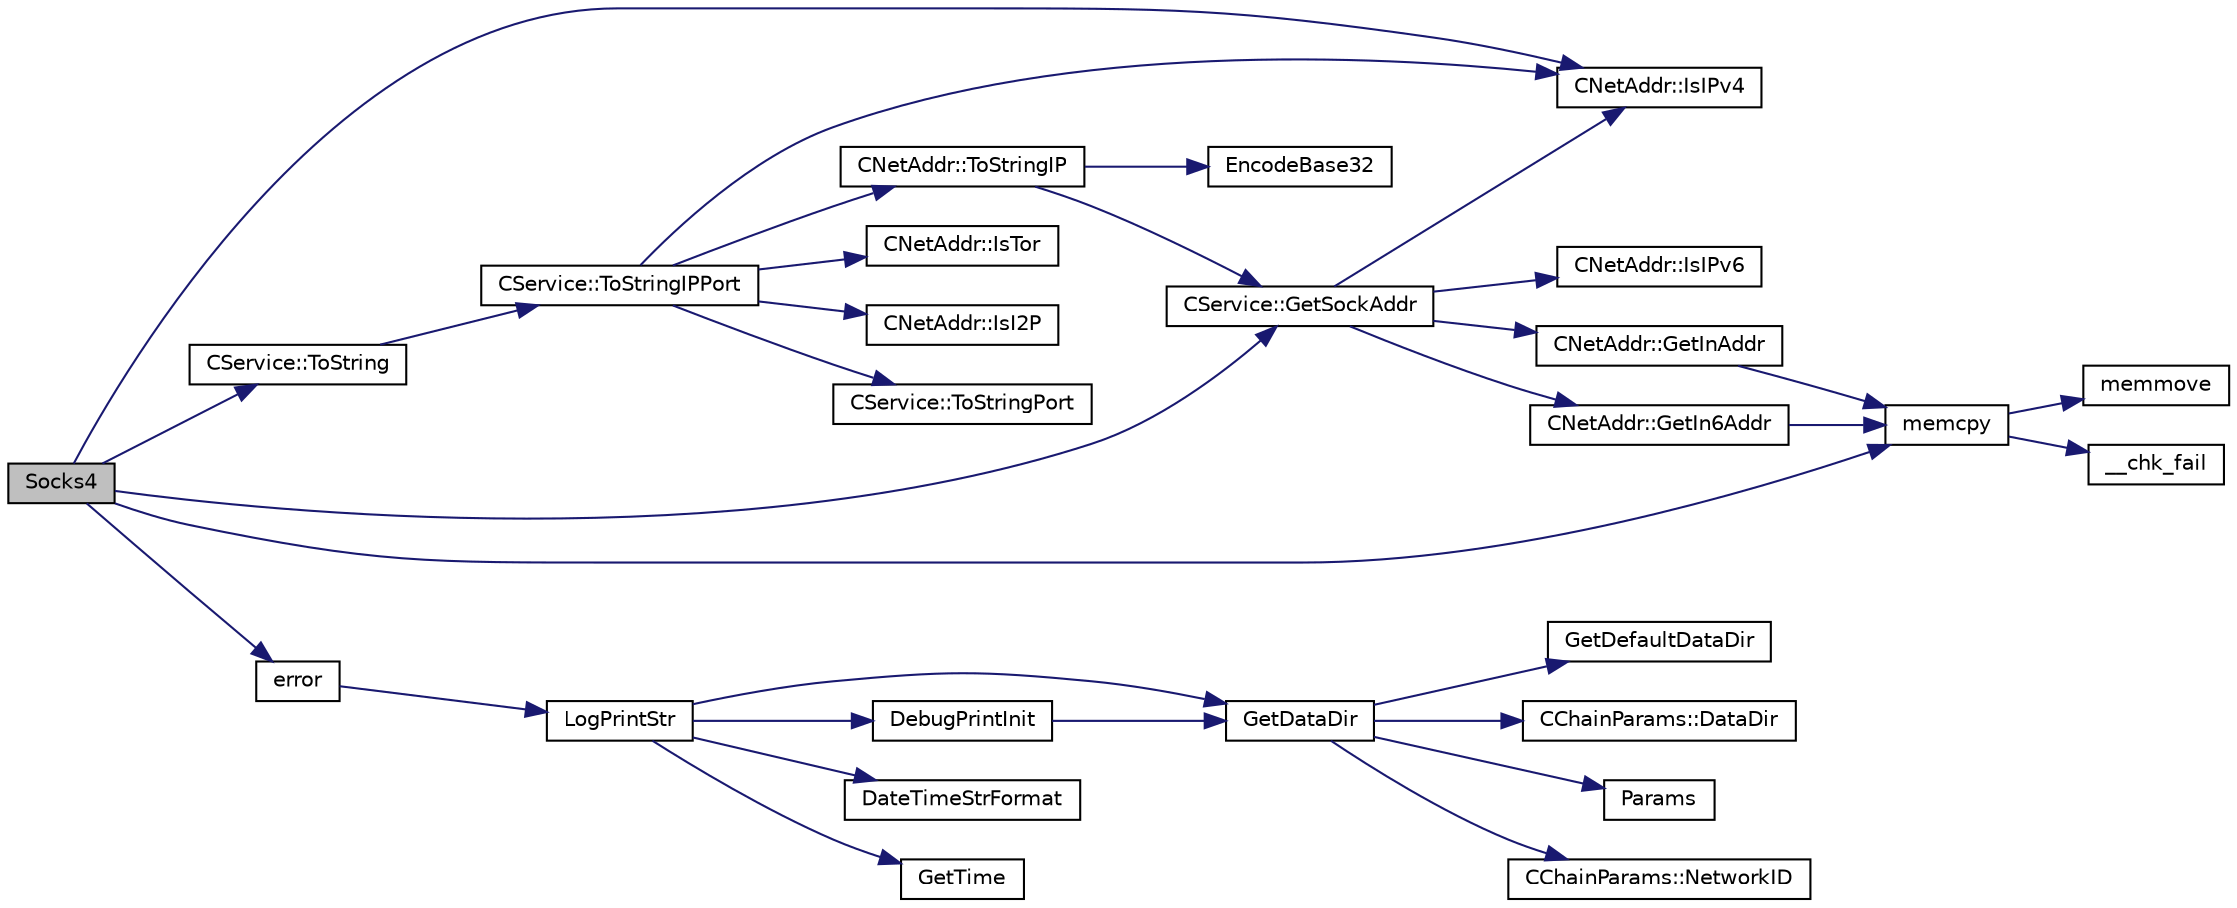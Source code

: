 digraph "Socks4"
{
  edge [fontname="Helvetica",fontsize="10",labelfontname="Helvetica",labelfontsize="10"];
  node [fontname="Helvetica",fontsize="10",shape=record];
  rankdir="LR";
  Node641 [label="Socks4",height=0.2,width=0.4,color="black", fillcolor="grey75", style="filled", fontcolor="black"];
  Node641 -> Node642 [color="midnightblue",fontsize="10",style="solid",fontname="Helvetica"];
  Node642 [label="CService::ToString",height=0.2,width=0.4,color="black", fillcolor="white", style="filled",URL="$d3/dcc/class_c_service.html#a225473158bc07c87a6a862160d73cfea"];
  Node642 -> Node643 [color="midnightblue",fontsize="10",style="solid",fontname="Helvetica"];
  Node643 [label="CService::ToStringIPPort",height=0.2,width=0.4,color="black", fillcolor="white", style="filled",URL="$d3/dcc/class_c_service.html#a224204c838b12eeb49ca7eabe6f75004"];
  Node643 -> Node644 [color="midnightblue",fontsize="10",style="solid",fontname="Helvetica"];
  Node644 [label="CNetAddr::IsIPv4",height=0.2,width=0.4,color="black", fillcolor="white", style="filled",URL="$d3/dc3/class_c_net_addr.html#a7021b79e9a33c342b68db09dbb6c2293"];
  Node643 -> Node645 [color="midnightblue",fontsize="10",style="solid",fontname="Helvetica"];
  Node645 [label="CNetAddr::IsTor",height=0.2,width=0.4,color="black", fillcolor="white", style="filled",URL="$d3/dc3/class_c_net_addr.html#a4db37b4997ff3b8c57959f2aa915a9a3"];
  Node643 -> Node646 [color="midnightblue",fontsize="10",style="solid",fontname="Helvetica"];
  Node646 [label="CNetAddr::IsI2P",height=0.2,width=0.4,color="black", fillcolor="white", style="filled",URL="$d3/dc3/class_c_net_addr.html#afc07b09ccfd8406c5aa30ce009727eab"];
  Node643 -> Node647 [color="midnightblue",fontsize="10",style="solid",fontname="Helvetica"];
  Node647 [label="CNetAddr::ToStringIP",height=0.2,width=0.4,color="black", fillcolor="white", style="filled",URL="$d3/dc3/class_c_net_addr.html#a0c8d9b5ed3824546ff4dccca3b28b073"];
  Node647 -> Node648 [color="midnightblue",fontsize="10",style="solid",fontname="Helvetica"];
  Node648 [label="EncodeBase32",height=0.2,width=0.4,color="black", fillcolor="white", style="filled",URL="$df/d2d/util_8cpp.html#a71aa75e646de8a10971f887bc71d9a75"];
  Node647 -> Node649 [color="midnightblue",fontsize="10",style="solid",fontname="Helvetica"];
  Node649 [label="CService::GetSockAddr",height=0.2,width=0.4,color="black", fillcolor="white", style="filled",URL="$d3/dcc/class_c_service.html#ac4c6d655fab3af40937f0b0c65581745"];
  Node649 -> Node644 [color="midnightblue",fontsize="10",style="solid",fontname="Helvetica"];
  Node649 -> Node650 [color="midnightblue",fontsize="10",style="solid",fontname="Helvetica"];
  Node650 [label="CNetAddr::GetInAddr",height=0.2,width=0.4,color="black", fillcolor="white", style="filled",URL="$d3/dc3/class_c_net_addr.html#a4f73432c55d4acb6b9e4c54833eefea6"];
  Node650 -> Node651 [color="midnightblue",fontsize="10",style="solid",fontname="Helvetica"];
  Node651 [label="memcpy",height=0.2,width=0.4,color="black", fillcolor="white", style="filled",URL="$d5/d9f/glibc__compat_8cpp.html#a0f46826ab0466591e136db24394923cf"];
  Node651 -> Node652 [color="midnightblue",fontsize="10",style="solid",fontname="Helvetica"];
  Node652 [label="memmove",height=0.2,width=0.4,color="black", fillcolor="white", style="filled",URL="$d5/d9f/glibc__compat_8cpp.html#a9778d49e9029dd75bc53ecbbf9f5e9a1"];
  Node651 -> Node653 [color="midnightblue",fontsize="10",style="solid",fontname="Helvetica"];
  Node653 [label="__chk_fail",height=0.2,width=0.4,color="black", fillcolor="white", style="filled",URL="$d5/d9f/glibc__compat_8cpp.html#a424ac71631da5ada2976630ff67051d1"];
  Node649 -> Node654 [color="midnightblue",fontsize="10",style="solid",fontname="Helvetica"];
  Node654 [label="CNetAddr::IsIPv6",height=0.2,width=0.4,color="black", fillcolor="white", style="filled",URL="$d3/dc3/class_c_net_addr.html#aad5f7a372c56ccf4d773f728b6b46e18"];
  Node649 -> Node655 [color="midnightblue",fontsize="10",style="solid",fontname="Helvetica"];
  Node655 [label="CNetAddr::GetIn6Addr",height=0.2,width=0.4,color="black", fillcolor="white", style="filled",URL="$d3/dc3/class_c_net_addr.html#a3616012f94b27148e5b8e27d943d4884"];
  Node655 -> Node651 [color="midnightblue",fontsize="10",style="solid",fontname="Helvetica"];
  Node643 -> Node656 [color="midnightblue",fontsize="10",style="solid",fontname="Helvetica"];
  Node656 [label="CService::ToStringPort",height=0.2,width=0.4,color="black", fillcolor="white", style="filled",URL="$d3/dcc/class_c_service.html#a95d6f24b6a613fca24734ba4e38ef3dc"];
  Node641 -> Node644 [color="midnightblue",fontsize="10",style="solid",fontname="Helvetica"];
  Node641 -> Node657 [color="midnightblue",fontsize="10",style="solid",fontname="Helvetica"];
  Node657 [label="error",height=0.2,width=0.4,color="black", fillcolor="white", style="filled",URL="$d8/d3c/util_8h.html#af8985880cf4ef26df0a5aa2ffcb76662"];
  Node657 -> Node658 [color="midnightblue",fontsize="10",style="solid",fontname="Helvetica"];
  Node658 [label="LogPrintStr",height=0.2,width=0.4,color="black", fillcolor="white", style="filled",URL="$d8/d3c/util_8h.html#afd4c3002b2797c0560adddb6af3ca1da"];
  Node658 -> Node659 [color="midnightblue",fontsize="10",style="solid",fontname="Helvetica"];
  Node659 [label="DebugPrintInit",height=0.2,width=0.4,color="black", fillcolor="white", style="filled",URL="$df/d2d/util_8cpp.html#a751ff5f21d880737811136b5e0bcea12"];
  Node659 -> Node660 [color="midnightblue",fontsize="10",style="solid",fontname="Helvetica"];
  Node660 [label="GetDataDir",height=0.2,width=0.4,color="black", fillcolor="white", style="filled",URL="$df/d2d/util_8cpp.html#ab83866a054745d4b30a3948a1b44beba"];
  Node660 -> Node661 [color="midnightblue",fontsize="10",style="solid",fontname="Helvetica"];
  Node661 [label="Params",height=0.2,width=0.4,color="black", fillcolor="white", style="filled",URL="$df/dbf/chainparams_8cpp.html#ace5c5b706d71a324a417dd2db394fd4a",tooltip="Return the currently selected parameters. "];
  Node660 -> Node662 [color="midnightblue",fontsize="10",style="solid",fontname="Helvetica"];
  Node662 [label="CChainParams::NetworkID",height=0.2,width=0.4,color="black", fillcolor="white", style="filled",URL="$d1/d4f/class_c_chain_params.html#a90dc493ec0c0325c98c3ac06eb99862b"];
  Node660 -> Node663 [color="midnightblue",fontsize="10",style="solid",fontname="Helvetica"];
  Node663 [label="GetDefaultDataDir",height=0.2,width=0.4,color="black", fillcolor="white", style="filled",URL="$df/d2d/util_8cpp.html#ab272995de020a3bcbf743be630e485c6"];
  Node660 -> Node664 [color="midnightblue",fontsize="10",style="solid",fontname="Helvetica"];
  Node664 [label="CChainParams::DataDir",height=0.2,width=0.4,color="black", fillcolor="white", style="filled",URL="$d1/d4f/class_c_chain_params.html#a959488b5d8e6fe62857940b831d73a78"];
  Node658 -> Node660 [color="midnightblue",fontsize="10",style="solid",fontname="Helvetica"];
  Node658 -> Node665 [color="midnightblue",fontsize="10",style="solid",fontname="Helvetica"];
  Node665 [label="DateTimeStrFormat",height=0.2,width=0.4,color="black", fillcolor="white", style="filled",URL="$df/d2d/util_8cpp.html#a749bc6776c8ec72d7c5e4dea56aee415"];
  Node658 -> Node666 [color="midnightblue",fontsize="10",style="solid",fontname="Helvetica"];
  Node666 [label="GetTime",height=0.2,width=0.4,color="black", fillcolor="white", style="filled",URL="$df/d2d/util_8cpp.html#a46fac5fba8ba905b5f9acb364f5d8c6f"];
  Node641 -> Node649 [color="midnightblue",fontsize="10",style="solid",fontname="Helvetica"];
  Node641 -> Node651 [color="midnightblue",fontsize="10",style="solid",fontname="Helvetica"];
}
